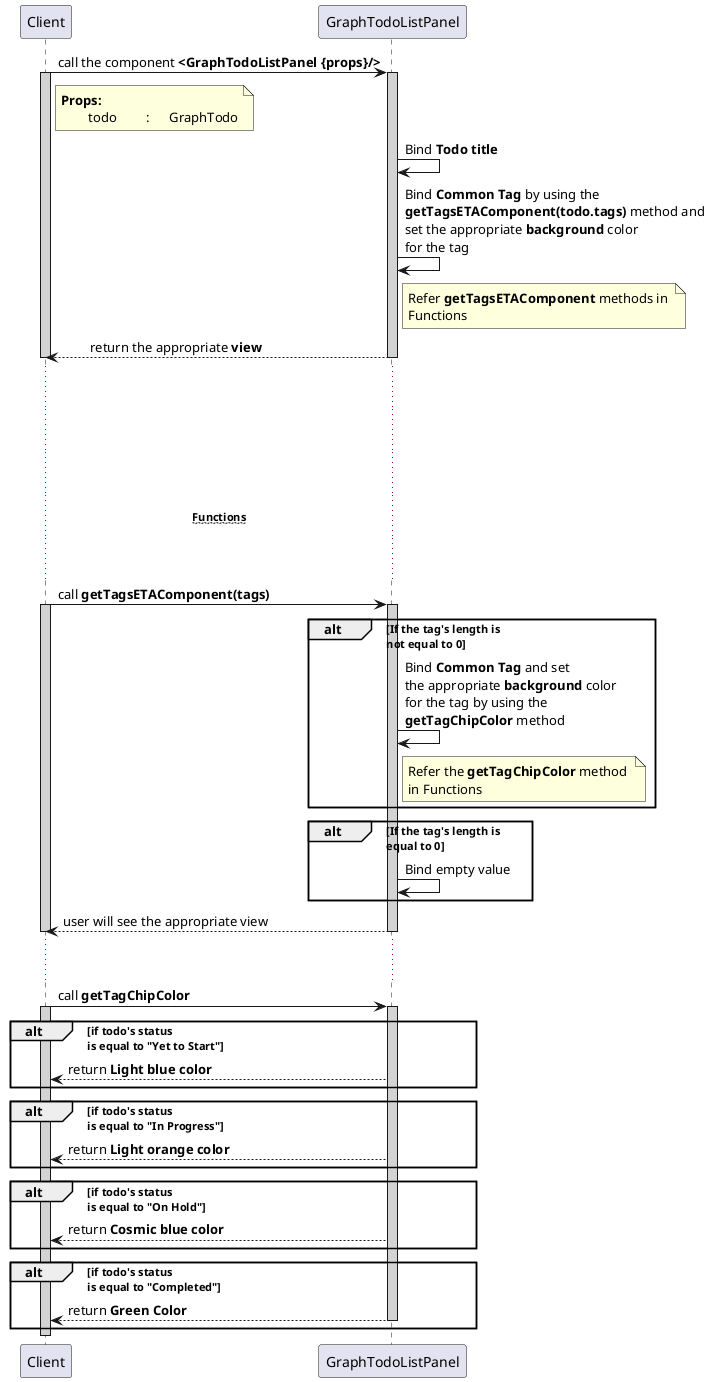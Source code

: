 @startuml GraphTodoListPanel
participant Client
participant GraphTodoListPanel

Client -> GraphTodoListPanel : call the component **<GraphTodoListPanel {props}/>**
activate Client #D3D3D3
activate GraphTodoListPanel #D3D3D3

note right of Client:**Props:** \n\ttodo\t : \tGraphTodo

GraphTodoListPanel -> GraphTodoListPanel : Bind **Todo title**

GraphTodoListPanel -> GraphTodoListPanel : Bind **Common Tag** by using the\n**getTagsETAComponent(todo.tags)** method and \nset the appropriate **background** color \nfor the tag
note right of GraphTodoListPanel : Refer **getTagsETAComponent** methods in \nFunctions

Client <-- GraphTodoListPanel : \treturn the appropriate **view**
deactivate GraphTodoListPanel
deactivate Client

... ...
... ...
... ...
...~~**Functions**~~...
... ...

Client -> GraphTodoListPanel: call **getTagsETAComponent(tags)**
activate Client #D3D3D3
activate GraphTodoListPanel #D3D3D3

alt If the tag's length is \nnot equal to 0
    GraphTodoListPanel -> GraphTodoListPanel : Bind **Common Tag** and set \nthe appropriate **background** color \nfor the tag by using the \n**getTagChipColor** method
    note right of GraphTodoListPanel : Refer the **getTagChipColor** method \nin Functions 
end

alt If the tag's length is \nequal to 0
    GraphTodoListPanel -> GraphTodoListPanel : Bind empty value
end

GraphTodoListPanel --> Client: user will see the appropriate view
deactivate GraphTodoListPanel
deactivate Client
... ...

Client -> GraphTodoListPanel: call **getTagChipColor**
activate Client #D3D3D3
activate GraphTodoListPanel #D3D3D3

alt if todo's status \nis equal to "Yet to Start"
    GraphTodoListPanel --> Client : return **Light blue color**
end

alt if todo's status \nis equal to "In Progress"
    GraphTodoListPanel --> Client : return **Light orange color**
end

alt if todo's status \nis equal to "On Hold"
    GraphTodoListPanel --> Client : return **Cosmic blue color**
end

alt if todo's status \nis equal to "Completed"
    GraphTodoListPanel --> Client : return **Green Color**
    deactivate GraphTodoListPanel
end

deactivate Client

@enduml